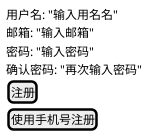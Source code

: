 @startuml
salt
{
  用户名: "输入用名名"
  邮箱: "输入邮箱"
  密码: "输入密码"
  确认密码: "再次输入密码"
  [注册]
  [使用手机号注册]
}
@enduml
